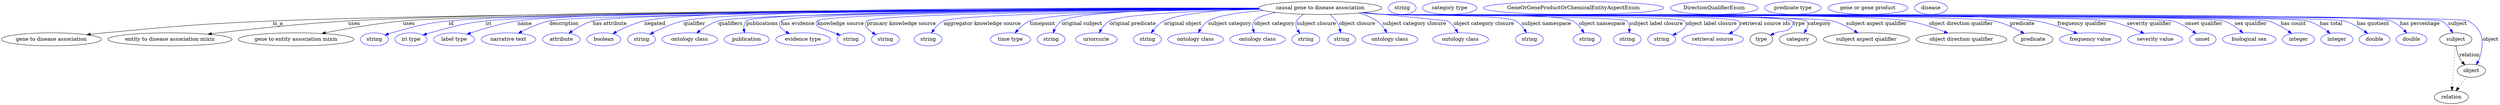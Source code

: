 digraph {
	graph [bb="0,0,6884.8,283"];
	node [label="\N"];
	"causal gene to disease association"	[height=0.5,
		label="causal gene to disease association",
		pos="3636.8,265",
		width=4.7121];
	"gene to disease association"	[height=0.5,
		pos="137.79,178",
		width=3.8274];
	"causal gene to disease association" -> "gene to disease association"	[label=is_a,
		lp="762.79,221.5",
		pos="e,234.98,190.85 3467.7,263.26 2933.1,260.72 1283.3,251.23 748.79,229 542.22,220.41 490.64,215.21 284.79,196 271.95,194.8 258.49,\
193.42 245.15,191.97"];
	"entity to disease association mixin"	[height=0.5,
		pos="464.79,178",
		width=4.7482];
	"causal gene to disease association" -> "entity to disease association mixin"	[label=uses,
		lp="973.29,221.5",
		pos="e,569.19,192.31 3467.4,263.75 2958.6,262.67 1448.3,257.13 956.79,229 827.1,221.58 678.84,205.46 579.27,193.52"];
	"gene to entity association mixin"	[height=0.5,
		pos="812.79,178",
		width=4.4232];
	"causal gene to disease association" -> "gene to entity association mixin"	[label=uses,
		lp="1124.3,221.5",
		pos="e,883.62,194.16 3467.8,263.17 2939.6,260.38 1340.9,250.24 1107.8,229 1034.8,222.35 952.66,207.84 893.63,196.16"];
	id	[color=blue,
		height=0.5,
		label=string,
		pos="1028.8,178",
		width=1.0652];
	"causal gene to disease association" -> id	[color=blue,
		label=id,
		lp="1240.8,221.5",
		pos="e,1057.8,189.97 3467.7,263.42 2957.3,261.41 1453.6,253.47 1233.8,229 1162.9,221.11 1145.4,215.28 1076.8,196 1073.7,195.13 1070.5,\
194.16 1067.3,193.14",
		style=solid];
	iri	[color=blue,
		height=0.5,
		label="iri type",
		pos="1129.8,178",
		width=1.2277];
	"causal gene to disease association" -> iri	[color=blue,
		label=iri,
		lp="1343.8,221.5",
		pos="e,1162.7,190.11 3467.5,263.35 2971.7,261.19 1545.1,252.93 1335.8,229 1266.7,221.1 1250,213.98 1182.8,196 1179.4,195.1 1175.9,194.11 \
1172.5,193.09",
		style=solid];
	name	[color=blue,
		height=0.5,
		label="label type",
		pos="1248.8,178",
		width=1.5707];
	"causal gene to disease association" -> name	[color=blue,
		label=name,
		lp="1442.8,221.5",
		pos="e,1284.2,192.16 3467.4,263.89 2984.4,263.23 1622.4,258.72 1422.8,229 1378.1,222.34 1328.7,207.39 1294,195.56",
		style=solid];
	description	[color=blue,
		height=0.5,
		label="narrative text",
		pos="1398.8,178",
		width=2.0943];
	"causal gene to disease association" -> description	[color=blue,
		label=description,
		lp="1551.3,221.5",
		pos="e,1426.2,195.03 3467.7,263.07 2981.1,260.13 1605.6,250.02 1510.8,229 1484.3,223.14 1456.5,210.76 1435.2,199.79",
		style=solid];
	"has attribute"	[color=blue,
		height=0.5,
		label=attribute,
		pos="1543.8,178",
		width=1.4443];
	"causal gene to disease association" -> "has attribute"	[color=blue,
		label="has attribute",
		lp="1676.8,221.5",
		pos="e,1564,194.76 3467.5,263.37 2999.7,261.31 1717.5,253.46 1629.8,229 1609.2,223.24 1588.3,211.33 1572.3,200.57",
		style=solid];
	negated	[color=blue,
		height=0.5,
		label=boolean,
		pos="1660.8,178",
		width=1.2999];
	"causal gene to disease association" -> negated	[color=blue,
		label=negated,
		lp="1800.8,221.5",
		pos="e,1685.3,193.56 3468.6,262.68 3025.3,258.94 1853.6,247.39 1771.8,229 1744.5,222.87 1715.7,209.7 1694.3,198.42",
		style=solid];
	qualifier	[color=blue,
		height=0.5,
		label=string,
		pos="1763.8,178",
		width=1.0652];
	"causal gene to disease association" -> qualifier	[color=blue,
		label=qualifier,
		lp="1909.8,221.5",
		pos="e,1787.3,192.38 3467.2,264.33 3056.6,264.61 2031.8,261.95 1879.8,229 1850.3,222.62 1819.1,208.69 1796.5,197.15",
		style=solid];
	qualifiers	[color=blue,
		height=0.5,
		label="ontology class",
		pos="1896.8,178",
		width=2.1304];
	"causal gene to disease association" -> qualifiers	[color=blue,
		label=qualifiers,
		lp="2009.3,221.5",
		pos="e,1916.1,195.46 3468.1,262.88 3059.8,259.85 2046.2,250.23 1975.8,229 1957.1,223.36 1938.5,211.97 1924.1,201.48",
		style=solid];
	publications	[color=blue,
		height=0.5,
		label=publication,
		pos="2053.8,178",
		width=1.7332];
	"causal gene to disease association" -> publications	[color=blue,
		label=publications,
		lp="2096.8,221.5",
		pos="e,2047.9,196.1 3467.7,263.35 3064.4,261.38 2077.3,254.02 2052.8,229 2046.9,223 2045.6,214.4 2046.3,206.02",
		style=solid];
	"has evidence"	[color=blue,
		height=0.5,
		label="evidence type",
		pos="2209.8,178",
		width=2.0943];
	"causal gene to disease association" -> "has evidence"	[color=blue,
		label="has evidence",
		lp="2195.3,221.5",
		pos="e,2171.8,193.73 3468.1,263.09 3083.2,260.62 2171.6,252.32 2148.8,229 2138.2,218.19 2148.1,207.41 2162.8,198.64",
		style=solid];
	"knowledge source"	[color=blue,
		height=0.5,
		label=string,
		pos="2341.8,178",
		width=1.0652];
	"causal gene to disease association" -> "knowledge source"	[color=blue,
		label="knowledge source",
		lp="2313.3,221.5",
		pos="e,2312.3,189.66 3468.2,262.79 3103.1,259.78 2269.8,250.55 2248.8,229 2244.1,224.23 2245,219.48 2248.8,214 2249.7,212.75 2277.8,202.26 \
2302.9,193.09",
		style=solid];
	"primary knowledge source"	[color=blue,
		height=0.5,
		label=string,
		pos="2436.8,178",
		width=1.0652];
	"causal gene to disease association" -> "primary knowledge source"	[color=blue,
		label="primary knowledge source",
		lp="2480.8,221.5",
		pos="e,2410.4,191.16 3468.8,262.31 3132,258.52 2404.4,248.14 2385.8,229 2375.1,218 2386.6,205.96 2401.4,196.44",
		style=solid];
	"aggregator knowledge source"	[color=blue,
		height=0.5,
		label=string,
		pos="2554.8,178",
		width=1.0652];
	"causal gene to disease association" -> "aggregator knowledge source"	[color=blue,
		label="aggregator knowledge source",
		lp="2704.3,221.5",
		pos="e,2564.1,195.73 3469.6,261.87 3185.7,257.75 2636.3,247.46 2597.8,229 2586.4,223.56 2576.9,213.59 2569.7,203.97",
		style=solid];
	timepoint	[color=blue,
		height=0.5,
		label="time type",
		pos="2781.8,178",
		width=1.5346];
	"causal gene to disease association" -> timepoint	[color=blue,
		label=timepoint,
		lp="2870.8,221.5",
		pos="e,2794.4,195.76 3468,262.8 3250.2,260.29 2892.4,252.6 2835.8,229 2822.6,223.49 2810.6,213.22 2801.3,203.42",
		style=solid];
	"original subject"	[color=blue,
		height=0.5,
		label=string,
		pos="2893.8,178",
		width=1.0652];
	"causal gene to disease association" -> "original subject"	[color=blue,
		label="original subject",
		lp="2979.8,221.5",
		pos="e,2899.2,196.01 3467.3,263.99 3271.2,262.68 2969.2,256.19 2923.8,229 2914.8,223.59 2908.1,214.34 2903.4,205.25",
		style=solid];
	"original predicate"	[color=blue,
		height=0.5,
		label=uriorcurie,
		pos="3018.8,178",
		width=1.5887];
	"causal gene to disease association" -> "original predicate"	[color=blue,
		label="original predicate",
		lp="3119.3,221.5",
		pos="e,3026.5,196.06 3470.9,261.13 3312.1,257.23 3091.5,248.39 3055.8,229 3045.7,223.54 3037.6,214.02 3031.6,204.74",
		style=solid];
	"original object"	[color=blue,
		height=0.5,
		label=string,
		pos="3159.8,178",
		width=1.0652];
	"causal gene to disease association" -> "original object"	[color=blue,
		label="original object",
		lp="3257.3,221.5",
		pos="e,3170.1,195.54 3468.3,262.8 3367.8,259.68 3251.2,251.14 3205.8,229 3194.1,223.32 3184,213.31 3176.3,203.73",
		style=solid];
	"subject category"	[color=blue,
		height=0.5,
		label="ontology class",
		pos="3292.8,178",
		width=2.1304];
	"causal gene to disease association" -> "subject category"	[color=blue,
		label="subject category",
		lp="3387.3,221.5",
		pos="e,3300.2,196.31 3480.2,258.06 3417.6,253.27 3354.1,244.62 3327.8,229 3318.4,223.4 3310.8,214.15 3305.2,205.12",
		style=solid];
	"object category"	[color=blue,
		height=0.5,
		label="ontology class",
		pos="3463.8,178",
		width=2.1304];
	"causal gene to disease association" -> "object category"	[color=blue,
		label="object category",
		lp="3510.3,221.5",
		pos="e,3454.5,196.03 3514.7,252.4 3487.3,247.2 3463.7,239.73 3454.8,229 3449.4,222.52 3449.3,213.94 3451.3,205.72",
		style=solid];
	"subject closure"	[color=blue,
		height=0.5,
		label=string,
		pos="3596.8,178",
		width=1.0652];
	"causal gene to disease association" -> "subject closure"	[color=blue,
		label="subject closure",
		lp="3626.3,221.5",
		pos="e,3580.6,194.64 3591,247.62 3583.3,242.81 3576.4,236.7 3571.8,229 3566.8,220.71 3569.5,211.32 3574.6,202.93",
		style=solid];
	"object closure"	[color=blue,
		height=0.5,
		label=string,
		pos="3695.8,178",
		width=1.0652];
	"causal gene to disease association" -> "object closure"	[color=blue,
		label="object closure",
		lp="3738.8,221.5",
		pos="e,3693.3,196.32 3663.5,247.03 3669.9,241.89 3676.2,235.79 3680.8,229 3685.4,222.22 3688.6,213.99 3690.8,206.18",
		style=solid];
	"subject category closure"	[color=blue,
		height=0.5,
		label="ontology class",
		pos="3828.8,178",
		width=2.1304];
	"causal gene to disease association" -> "subject category closure"	[color=blue,
		label="subject category closure",
		lp="3896.3,221.5",
		pos="e,3820.5,196.37 3743.4,250.99 3760.8,245.87 3778,238.79 3792.8,229 3801.9,222.99 3809.5,213.83 3815.3,204.98",
		style=solid];
	"object category closure"	[color=blue,
		height=0.5,
		label="ontology class",
		pos="4023.8,178",
		width=2.1304];
	"causal gene to disease association" -> "object category closure"	[color=blue,
		label="object category closure",
		lp="4088.3,221.5",
		pos="e,4016,196.38 3758.8,252.41 3859.1,242.8 3985.2,230.47 3987.8,229 3997.4,223.47 4005.1,214.24 4010.9,205.2",
		style=solid];
	"subject namespace"	[color=blue,
		height=0.5,
		label=string,
		pos="4213.8,178",
		width=1.0652];
	"causal gene to disease association" -> "subject namespace"	[color=blue,
		label="subject namespace",
		lp="4260.8,221.5",
		pos="e,4205.8,196.11 3754.7,252.05 3775,250.2 3796,248.43 3815.8,247 3855.7,244.11 4140.4,247.69 4175.8,229 4186,223.6 4194.3,214.09 \
4200.5,204.8",
		style=solid];
	"object namespace"	[color=blue,
		height=0.5,
		label=string,
		pos="4372.8,178",
		width=1.0652];
	"causal gene to disease association" -> "object namespace"	[color=blue,
		label="object namespace",
		lp="4414.8,221.5",
		pos="e,4364.4,195.7 3753.7,251.88 3774.4,250.03 3795.7,248.3 3815.8,247 3873.1,243.28 4281.4,254.8 4332.8,229 4343.6,223.58 4352.4,213.74 \
4359,204.22",
		style=solid];
	"subject label closure"	[color=blue,
		height=0.5,
		label=string,
		pos="4483.8,178",
		width=1.0652];
	"causal gene to disease association" -> "subject label closure"	[color=blue,
		label="subject label closure",
		lp="4563.8,221.5",
		pos="e,4488.8,196.14 3752.7,251.83 3773.7,249.96 3795.4,248.24 3815.8,247 3834.3,245.87 4469.7,242.15 4482.8,229 4488.7,223.04 4490.3,\
214.45 4490,206.07",
		style=solid];
	"object label closure"	[color=blue,
		height=0.5,
		label=string,
		pos="4578.8,178",
		width=1.0652];
	"causal gene to disease association" -> "object label closure"	[color=blue,
		label="object label closure",
		lp="4716.3,221.5",
		pos="e,4608.9,189.54 3752.2,251.79 3773.4,249.91 3795.2,248.2 3815.8,247 3838.7,245.66 4625.7,245.4 4641.8,229 4654.6,215.9 4637.7,203.1 \
4618.2,193.72",
		style=solid];
	"retrieval source ids"	[color=blue,
		height=0.5,
		label="retrieval source",
		pos="4719.8,178",
		width=2.347];
	"causal gene to disease association" -> "retrieval source ids"	[color=blue,
		label="retrieval source ids",
		lp="4864.3,221.5",
		pos="e,4764.3,193.56 3752.2,251.73 3773.4,249.86 3795.2,248.17 3815.8,247 3842.8,245.47 4770.8,248.31 4789.8,229 4801.3,217.29 4790,206.43 \
4773.4,197.83",
		style=solid];
	type	[height=0.5,
		pos="4853.8,178",
		width=0.86659];
	"causal gene to disease association" -> type	[color=blue,
		label=type,
		lp="4957.8,221.5",
		pos="e,4878.5,189.25 3751.8,251.73 3773,249.85 3795.1,248.15 3815.8,247 3846.9,245.28 4915.9,251.22 4937.8,229 4942.5,224.25 4941.5,219.55 \
4937.8,214 4937.7,213.85 4911.1,202.77 4887.8,193.12",
		style=solid];
	category	[height=0.5,
		pos="4954.8,178",
		width=1.4263];
	"causal gene to disease association" -> category	[color=blue,
		label=category,
		lp="5014.3,221.5",
		pos="e,4971.2,195.56 3751.8,251.72 3773,249.84 3795.1,248.14 3815.8,247 3848,245.22 4955.1,252 4977.8,229 4984.6,222.06 4982.4,212.71 \
4977.2,203.97",
		style=solid];
	"subject aspect qualifier"	[height=0.5,
		pos="5142.8,178",
		width=3.3039];
	"causal gene to disease association" -> "subject aspect qualifier"	[color=blue,
		label="subject aspect qualifier",
		lp="5171.3,221.5",
		pos="e,5119.3,195.78 3751.8,251.71 3773,249.83 3795.1,248.13 3815.8,247 3884.2,243.26 4983.4,246.22 5049.8,229 5071.4,223.39 5093.5,211.81 \
5110.7,201.2",
		style=solid];
	"object direction qualifier"	[height=0.5,
		pos="5404.8,178",
		width=3.4664];
	"causal gene to disease association" -> "object direction qualifier"	[color=blue,
		label="object direction qualifier",
		lp="5404.8,221.5",
		pos="e,5367.8,195.32 3751.3,251.72 3772.7,249.82 3794.9,248.12 3815.8,247 3975.9,238.41 5100.8,256.32 5258.8,229 5293,223.08 5330.1,210.32 \
5358.3,199.18",
		style=solid];
	predicate	[height=0.5,
		pos="5601.8,178",
		width=1.5165];
	"causal gene to disease association" -> predicate	[color=blue,
		label=predicate,
		lp="5573.8,221.5",
		pos="e,5577.5,194.35 3751.3,251.69 3772.7,249.79 3794.9,248.1 3815.8,247 3909.1,242.08 5405.8,250.07 5496.8,229 5522.2,223.11 5548.7,\
210.43 5568.7,199.31",
		style=solid];
	"frequency qualifier"	[color=blue,
		height=0.5,
		label="frequency value",
		pos="5759.8,178",
		width=2.3651];
	"causal gene to disease association" -> "frequency qualifier"	[color=blue,
		label="frequency qualifier",
		lp="5738.8,221.5",
		pos="e,5724.4,194.48 3751.3,251.67 3772.7,249.78 3794.9,248.09 3815.8,247 4015.1,236.56 5415,262.35 5611.8,229 5647.5,222.95 5686.2,209.63 \
5715,198.25",
		style=solid];
	"severity qualifier"	[color=blue,
		height=0.5,
		label="severity value",
		pos="5938.8,178",
		width=2.1123];
	"causal gene to disease association" -> "severity qualifier"	[color=blue,
		label="severity qualifier",
		lp="5922.8,221.5",
		pos="e,5908.2,194.61 3751.3,251.66 3772.7,249.77 3794.9,248.08 3815.8,247 3926.5,241.26 5702,250.01 5810.8,229 5841.4,223.09 5874.1,210.19 \
5898.8,198.97",
		style=solid];
	"onset qualifier"	[color=blue,
		height=0.5,
		label=onset,
		pos="6068.8,178",
		width=1.011];
	"causal gene to disease association" -> "onset qualifier"	[color=blue,
		label="onset qualifier",
		lp="6073.3,221.5",
		pos="e,6051.2,193.85 3751.3,251.64 3772.7,249.75 3794.9,248.08 3815.8,247 3876,243.89 5929.8,245.71 5987.8,229 6007.8,223.22 6027.8,210.99 \
6042.9,200.07",
		style=solid];
	"sex qualifier"	[color=blue,
		height=0.5,
		label="biological sex",
		pos="6196.8,178",
		width=2.0401];
	"causal gene to disease association" -> "sex qualifier"	[color=blue,
		label="sex qualifier",
		lp="6201.8,221.5",
		pos="e,6180.4,195.76 3751.3,251.64 3772.7,249.75 3794.9,248.07 3815.8,247 3880,243.71 6067.8,249.27 6128.8,229 6144.9,223.63 6160.4,212.83 \
6172.6,202.65",
		style=solid];
	"has count"	[color=blue,
		height=0.5,
		label=integer,
		pos="6332.8,178",
		width=1.2277];
	"causal gene to disease association" -> "has count"	[color=blue,
		label="has count",
		lp="6318.8,221.5",
		pos="e,6314.1,194.34 3751.3,251.63 3772.7,249.74 3794.9,248.07 3815.8,247 3883.3,243.55 6184.7,247.35 6249.8,229 6270,223.31 6290.1,211.33 \
6305.6,200.51",
		style=solid];
	"has total"	[color=blue,
		height=0.5,
		label=integer,
		pos="6438.8,178",
		width=1.2277];
	"causal gene to disease association" -> "has total"	[color=blue,
		label="has total",
		lp="6423.3,221.5",
		pos="e,6420.3,194.58 3750.8,251.67 3772.4,249.76 3794.7,248.07 3815.8,247 3886.3,243.41 6289.9,248.52 6357.8,229 6377.4,223.35 6397,211.48 \
6412,200.73",
		style=solid];
	"has quotient"	[color=blue,
		height=0.5,
		label=double,
		pos="6542.8,178",
		width=1.1735];
	"causal gene to disease association" -> "has quotient"	[color=blue,
		label="has quotient",
		lp="6538.8,221.5",
		pos="e,6523.8,194.34 3750.8,251.66 3772.4,249.76 3794.7,248.07 3815.8,247 3889.1,243.28 6388.1,248.71 6458.8,229 6479.3,223.27 6500,211.11 \
6515.6,200.22",
		style=solid];
	"has percentage"	[color=blue,
		height=0.5,
		label=double,
		pos="6644.8,178",
		width=1.1735];
	"causal gene to disease association" -> "has percentage"	[color=blue,
		label="has percentage",
		lp="6667.8,221.5",
		pos="e,6631.8,195.47 3750.8,251.66 3772.4,249.75 3794.7,248.07 3815.8,247 3892.7,243.11 6515.8,256.36 6587.8,229 6601.9,223.63 6614.8,\
213.03 6624.8,202.97",
		style=solid];
	subject	[height=0.5,
		pos="6766.8,178",
		width=1.2277];
	"causal gene to disease association" -> subject	[color=blue,
		label=subject,
		lp="6771.8,221.5",
		pos="e,6758.5,195.82 3750.8,251.65 3772.4,249.75 3794.7,248.06 3815.8,247 3856.2,244.96 6690.4,246.63 6726.8,229 6737.7,223.73 6746.5,\
213.92 6753.1,204.37",
		style=solid];
	object	[height=0.5,
		pos="6809.8,91",
		width=1.0832];
	"causal gene to disease association" -> object	[color=blue,
		label=object,
		lp="6862.8,178",
		pos="e,6823.2,108.09 3750.8,251.65 3772.4,249.74 3794.7,248.06 3815.8,247 3857.2,244.91 6766.2,250.28 6801.8,229 6842.5,204.69 6846.4,\
172.39 6832.8,127 6831.8,123.55 6830.3,120.13 6828.5,116.85",
		style=solid];
	association_type	[color=blue,
		height=0.5,
		label=string,
		pos="3862.8,265",
		width=1.0652];
	association_category	[color=blue,
		height=0.5,
		label="category type",
		pos="3993.8,265",
		width=2.0762];
	"gene to disease or phenotypic feature association_subject aspect qualifier"	[color=blue,
		height=0.5,
		label=GeneOrGeneProductOrChemicalEntityAspectEnum,
		pos="4335.8,265",
		width=6.9147];
	"gene to disease or phenotypic feature association_object direction qualifier"	[color=blue,
		height=0.5,
		label=DirectionQualifierEnum,
		pos="4723.8,265",
		width=3.358];
	"gene to disease or phenotypic feature association_predicate"	[color=blue,
		height=0.5,
		label="predicate type",
		pos="4940.8,265",
		width=2.1665];
	subject -> object	[label=relation,
		lp="6804.8,134.5",
		pos="e,6791.9,107.23 6767.9,159.55 6769.1,149.57 6771.6,137.07 6776.8,127 6779,122.68 6781.9,118.52 6785.1,114.66"];
	relation	[height=0.5,
		pos="6754.8,18",
		width=1.2999];
	subject -> relation	[pos="e,6756.1,36.188 6765.5,159.79 6763.4,132.48 6759.3,78.994 6756.9,46.38",
		style=dotted];
	"causal gene to disease association_subject"	[color=blue,
		height=0.5,
		label="gene or gene product",
		pos="5146.8,265",
		width=3.0692];
	object -> relation	[pos="e,6767.6,35.54 6797.3,73.889 6790.4,64.939 6781.6,53.617 6773.8,43.584",
		style=dotted];
	"causal gene to disease association_object"	[color=blue,
		height=0.5,
		label=disease,
		pos="5320.8,265",
		width=1.2638];
}
